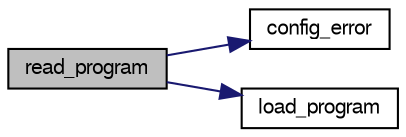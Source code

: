 digraph G
{
  edge [fontname="FreeSans",fontsize="10",labelfontname="FreeSans",labelfontsize="10"];
  node [fontname="FreeSans",fontsize="10",shape=record];
  rankdir="LR";
  Node1 [label="read_program",height=0.2,width=0.4,color="black", fillcolor="grey75", style="filled" fontcolor="black"];
  Node1 -> Node2 [color="midnightblue",fontsize="10",style="solid",fontname="FreeSans"];
  Node2 [label="config_error",height=0.2,width=0.4,color="black", fillcolor="white", style="filled",URL="$machine_8c.html#ae60dbf005969a051bcfab9aeb8863e0b"];
  Node1 -> Node3 [color="midnightblue",fontsize="10",style="solid",fontname="FreeSans"];
  Node3 [label="load_program",height=0.2,width=0.4,color="black", fillcolor="white", style="filled",URL="$machine_8c.html#a9ac26e6f927cf2956823b4f9588d44df",tooltip="Chargement d&#39;un programme."];
}
